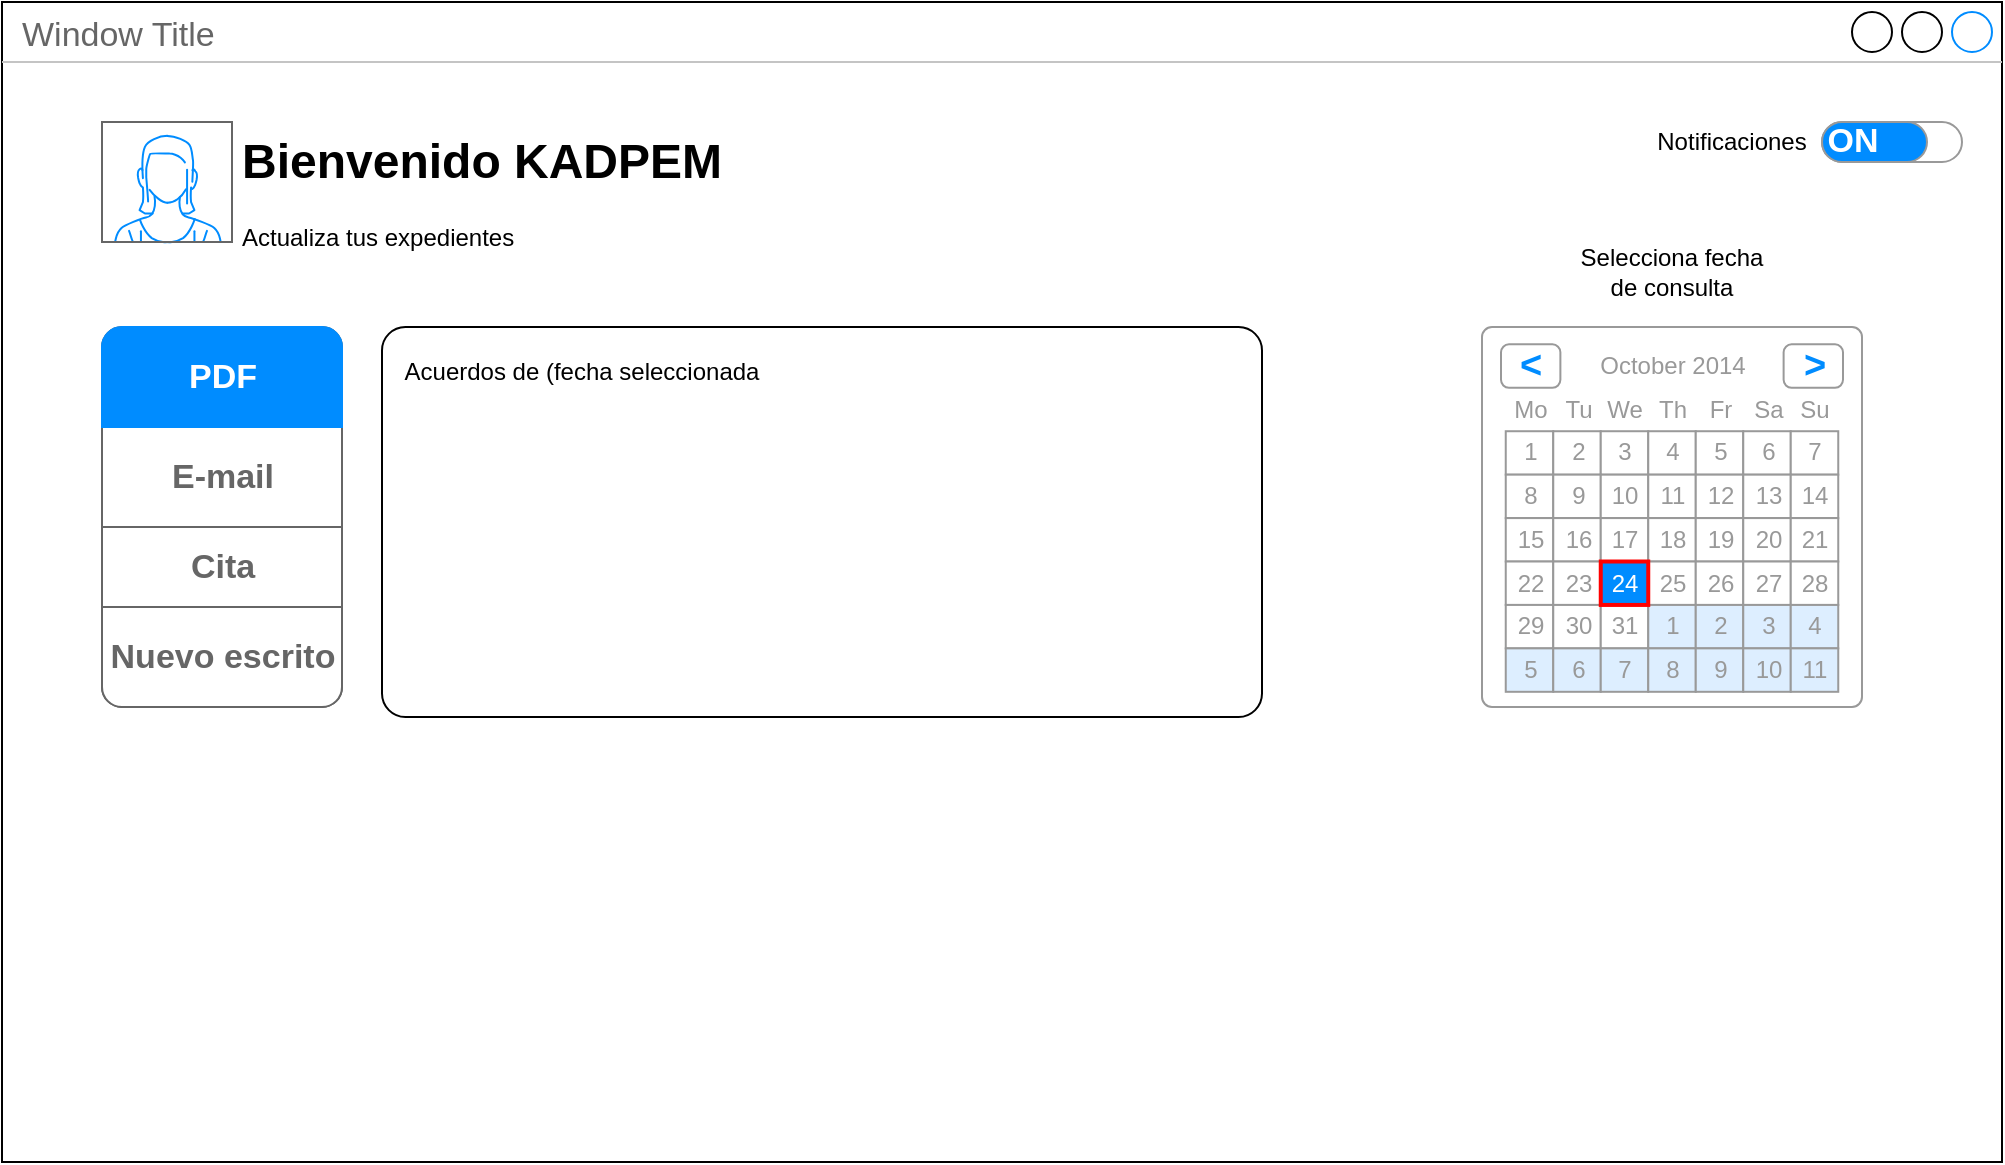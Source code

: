 <mxfile version="13.7.7" type="github">
  <diagram id="AH1QhE3v8_XXU9KrtG7f" name="Page-1">
    <mxGraphModel dx="1447" dy="767" grid="1" gridSize="10" guides="1" tooltips="1" connect="1" arrows="1" fold="1" page="1" pageScale="1" pageWidth="1100" pageHeight="850" math="0" shadow="0">
      <root>
        <mxCell id="0" />
        <mxCell id="1" parent="0" />
        <mxCell id="RCawvDbSz0zlSpeI8dVK-5" value="Window Title" style="strokeWidth=1;shadow=0;dashed=0;align=center;html=1;shape=mxgraph.mockup.containers.window;align=left;verticalAlign=top;spacingLeft=8;strokeColor2=#008cff;strokeColor3=#c4c4c4;fontColor=#666666;mainText=;fontSize=17;labelBackgroundColor=none;rounded=0;" vertex="1" parent="1">
          <mxGeometry x="50" y="135" width="1000" height="580" as="geometry" />
        </mxCell>
        <mxCell id="fB3EkXw4Hmk956ne-_KZ-4" value="ON" style="strokeWidth=1;shadow=0;dashed=0;align=center;html=1;shape=mxgraph.mockup.buttons.onOffButton;gradientColor=none;strokeColor=#999999;buttonState=on;fillColor2=#008cff;fontColor=#ffffff;fontSize=17;mainText=;spacingRight=40;fontStyle=1;" parent="1" vertex="1">
          <mxGeometry x="960" y="195" width="70" height="20" as="geometry" />
        </mxCell>
        <mxCell id="fB3EkXw4Hmk956ne-_KZ-5" value="Notificaciones" style="text;html=1;strokeColor=none;fillColor=none;align=center;verticalAlign=middle;whiteSpace=wrap;rounded=0;" parent="1" vertex="1">
          <mxGeometry x="870" y="195" width="90" height="20" as="geometry" />
        </mxCell>
        <mxCell id="fB3EkXw4Hmk956ne-_KZ-6" value="&lt;p style=&quot;line-height: 70%&quot;&gt;&lt;/p&gt;&lt;h1&gt;Bienvenido KADPEM&amp;nbsp;&lt;/h1&gt;&lt;p&gt;Actualiza tus expedientes&lt;/p&gt;&lt;p&gt;&lt;/p&gt;" style="text;html=1;strokeColor=none;fillColor=none;spacing=5;spacingTop=-20;whiteSpace=wrap;overflow=hidden;rounded=0;" parent="1" vertex="1">
          <mxGeometry x="165" y="195" width="280" height="70" as="geometry" />
        </mxCell>
        <mxCell id="fB3EkXw4Hmk956ne-_KZ-7" value="" style="strokeWidth=1;shadow=0;dashed=0;align=center;html=1;shape=mxgraph.mockup.forms.rrect;rSize=5;strokeColor=#999999;fillColor=#ffffff;" parent="1" vertex="1">
          <mxGeometry x="790" y="297.5" width="190" height="190" as="geometry" />
        </mxCell>
        <mxCell id="fB3EkXw4Hmk956ne-_KZ-8" value="October 2014" style="strokeWidth=1;shadow=0;dashed=0;align=center;html=1;shape=mxgraph.mockup.forms.anchor;fontColor=#999999;" parent="fB3EkXw4Hmk956ne-_KZ-7" vertex="1">
          <mxGeometry x="35.625" y="8.686" width="118.75" height="21.714" as="geometry" />
        </mxCell>
        <mxCell id="fB3EkXw4Hmk956ne-_KZ-9" value="&lt;" style="strokeWidth=1;shadow=0;dashed=0;align=center;html=1;shape=mxgraph.mockup.forms.rrect;rSize=4;strokeColor=#999999;fontColor=#008cff;fontSize=19;fontStyle=1;" parent="fB3EkXw4Hmk956ne-_KZ-7" vertex="1">
          <mxGeometry x="9.5" y="8.686" width="29.688" height="21.714" as="geometry" />
        </mxCell>
        <mxCell id="fB3EkXw4Hmk956ne-_KZ-10" value="&gt;" style="strokeWidth=1;shadow=0;dashed=0;align=center;html=1;shape=mxgraph.mockup.forms.rrect;rSize=4;strokeColor=#999999;fontColor=#008cff;fontSize=19;fontStyle=1;" parent="fB3EkXw4Hmk956ne-_KZ-7" vertex="1">
          <mxGeometry x="150.812" y="8.686" width="29.688" height="21.714" as="geometry" />
        </mxCell>
        <mxCell id="fB3EkXw4Hmk956ne-_KZ-11" value="Mo" style="strokeWidth=1;shadow=0;dashed=0;align=center;html=1;shape=mxgraph.mockup.forms.anchor;fontColor=#999999;" parent="fB3EkXw4Hmk956ne-_KZ-7" vertex="1">
          <mxGeometry x="11.875" y="30.4" width="23.75" height="21.714" as="geometry" />
        </mxCell>
        <mxCell id="fB3EkXw4Hmk956ne-_KZ-12" value="Tu" style="strokeWidth=1;shadow=0;dashed=0;align=center;html=1;shape=mxgraph.mockup.forms.anchor;fontColor=#999999;" parent="fB3EkXw4Hmk956ne-_KZ-7" vertex="1">
          <mxGeometry x="35.625" y="30.4" width="23.75" height="21.714" as="geometry" />
        </mxCell>
        <mxCell id="fB3EkXw4Hmk956ne-_KZ-13" value="We" style="strokeWidth=1;shadow=0;dashed=0;align=center;html=1;shape=mxgraph.mockup.forms.anchor;fontColor=#999999;" parent="fB3EkXw4Hmk956ne-_KZ-7" vertex="1">
          <mxGeometry x="59.375" y="30.4" width="23.75" height="21.714" as="geometry" />
        </mxCell>
        <mxCell id="fB3EkXw4Hmk956ne-_KZ-14" value="Th" style="strokeWidth=1;shadow=0;dashed=0;align=center;html=1;shape=mxgraph.mockup.forms.anchor;fontColor=#999999;" parent="fB3EkXw4Hmk956ne-_KZ-7" vertex="1">
          <mxGeometry x="83.125" y="30.4" width="23.75" height="21.714" as="geometry" />
        </mxCell>
        <mxCell id="fB3EkXw4Hmk956ne-_KZ-15" value="Fr" style="strokeWidth=1;shadow=0;dashed=0;align=center;html=1;shape=mxgraph.mockup.forms.anchor;fontColor=#999999;" parent="fB3EkXw4Hmk956ne-_KZ-7" vertex="1">
          <mxGeometry x="106.875" y="30.4" width="23.75" height="21.714" as="geometry" />
        </mxCell>
        <mxCell id="fB3EkXw4Hmk956ne-_KZ-16" value="Sa" style="strokeWidth=1;shadow=0;dashed=0;align=center;html=1;shape=mxgraph.mockup.forms.anchor;fontColor=#999999;" parent="fB3EkXw4Hmk956ne-_KZ-7" vertex="1">
          <mxGeometry x="130.625" y="30.4" width="23.75" height="21.714" as="geometry" />
        </mxCell>
        <mxCell id="fB3EkXw4Hmk956ne-_KZ-17" value="Su" style="strokeWidth=1;shadow=0;dashed=0;align=center;html=1;shape=mxgraph.mockup.forms.anchor;fontColor=#999999;" parent="fB3EkXw4Hmk956ne-_KZ-7" vertex="1">
          <mxGeometry x="154.375" y="30.4" width="23.75" height="21.714" as="geometry" />
        </mxCell>
        <mxCell id="fB3EkXw4Hmk956ne-_KZ-18" value="1" style="strokeWidth=1;shadow=0;dashed=0;align=center;html=1;shape=mxgraph.mockup.forms.rrect;rSize=0;strokeColor=#999999;fontColor=#999999;" parent="fB3EkXw4Hmk956ne-_KZ-7" vertex="1">
          <mxGeometry x="11.875" y="52.114" width="23.75" height="21.714" as="geometry" />
        </mxCell>
        <mxCell id="fB3EkXw4Hmk956ne-_KZ-19" value="2" style="strokeWidth=1;shadow=0;dashed=0;align=center;html=1;shape=mxgraph.mockup.forms.rrect;rSize=0;strokeColor=#999999;fontColor=#999999;" parent="fB3EkXw4Hmk956ne-_KZ-7" vertex="1">
          <mxGeometry x="35.625" y="52.114" width="23.75" height="21.714" as="geometry" />
        </mxCell>
        <mxCell id="fB3EkXw4Hmk956ne-_KZ-20" value="3" style="strokeWidth=1;shadow=0;dashed=0;align=center;html=1;shape=mxgraph.mockup.forms.rrect;rSize=0;strokeColor=#999999;fontColor=#999999;" parent="fB3EkXw4Hmk956ne-_KZ-7" vertex="1">
          <mxGeometry x="59.375" y="52.114" width="23.75" height="21.714" as="geometry" />
        </mxCell>
        <mxCell id="fB3EkXw4Hmk956ne-_KZ-21" value="4" style="strokeWidth=1;shadow=0;dashed=0;align=center;html=1;shape=mxgraph.mockup.forms.rrect;rSize=0;strokeColor=#999999;fontColor=#999999;" parent="fB3EkXw4Hmk956ne-_KZ-7" vertex="1">
          <mxGeometry x="83.125" y="52.114" width="23.75" height="21.714" as="geometry" />
        </mxCell>
        <mxCell id="fB3EkXw4Hmk956ne-_KZ-22" value="5" style="strokeWidth=1;shadow=0;dashed=0;align=center;html=1;shape=mxgraph.mockup.forms.rrect;rSize=0;strokeColor=#999999;fontColor=#999999;" parent="fB3EkXw4Hmk956ne-_KZ-7" vertex="1">
          <mxGeometry x="106.875" y="52.114" width="23.75" height="21.714" as="geometry" />
        </mxCell>
        <mxCell id="fB3EkXw4Hmk956ne-_KZ-23" value="6" style="strokeWidth=1;shadow=0;dashed=0;align=center;html=1;shape=mxgraph.mockup.forms.rrect;rSize=0;strokeColor=#999999;fontColor=#999999;" parent="fB3EkXw4Hmk956ne-_KZ-7" vertex="1">
          <mxGeometry x="130.625" y="52.114" width="23.75" height="21.714" as="geometry" />
        </mxCell>
        <mxCell id="fB3EkXw4Hmk956ne-_KZ-24" value="7" style="strokeWidth=1;shadow=0;dashed=0;align=center;html=1;shape=mxgraph.mockup.forms.rrect;rSize=0;strokeColor=#999999;fontColor=#999999;" parent="fB3EkXw4Hmk956ne-_KZ-7" vertex="1">
          <mxGeometry x="154.375" y="52.114" width="23.75" height="21.714" as="geometry" />
        </mxCell>
        <mxCell id="fB3EkXw4Hmk956ne-_KZ-25" value="8" style="strokeWidth=1;shadow=0;dashed=0;align=center;html=1;shape=mxgraph.mockup.forms.rrect;rSize=0;strokeColor=#999999;fontColor=#999999;" parent="fB3EkXw4Hmk956ne-_KZ-7" vertex="1">
          <mxGeometry x="11.875" y="73.829" width="23.75" height="21.714" as="geometry" />
        </mxCell>
        <mxCell id="fB3EkXw4Hmk956ne-_KZ-26" value="9" style="strokeWidth=1;shadow=0;dashed=0;align=center;html=1;shape=mxgraph.mockup.forms.rrect;rSize=0;strokeColor=#999999;fontColor=#999999;" parent="fB3EkXw4Hmk956ne-_KZ-7" vertex="1">
          <mxGeometry x="35.625" y="73.829" width="23.75" height="21.714" as="geometry" />
        </mxCell>
        <mxCell id="fB3EkXw4Hmk956ne-_KZ-27" value="10" style="strokeWidth=1;shadow=0;dashed=0;align=center;html=1;shape=mxgraph.mockup.forms.rrect;rSize=0;strokeColor=#999999;fontColor=#999999;" parent="fB3EkXw4Hmk956ne-_KZ-7" vertex="1">
          <mxGeometry x="59.375" y="73.829" width="23.75" height="21.714" as="geometry" />
        </mxCell>
        <mxCell id="fB3EkXw4Hmk956ne-_KZ-28" value="11" style="strokeWidth=1;shadow=0;dashed=0;align=center;html=1;shape=mxgraph.mockup.forms.rrect;rSize=0;strokeColor=#999999;fontColor=#999999;" parent="fB3EkXw4Hmk956ne-_KZ-7" vertex="1">
          <mxGeometry x="83.125" y="73.829" width="23.75" height="21.714" as="geometry" />
        </mxCell>
        <mxCell id="fB3EkXw4Hmk956ne-_KZ-29" value="12" style="strokeWidth=1;shadow=0;dashed=0;align=center;html=1;shape=mxgraph.mockup.forms.rrect;rSize=0;strokeColor=#999999;fontColor=#999999;" parent="fB3EkXw4Hmk956ne-_KZ-7" vertex="1">
          <mxGeometry x="106.875" y="73.829" width="23.75" height="21.714" as="geometry" />
        </mxCell>
        <mxCell id="fB3EkXw4Hmk956ne-_KZ-30" value="13" style="strokeWidth=1;shadow=0;dashed=0;align=center;html=1;shape=mxgraph.mockup.forms.rrect;rSize=0;strokeColor=#999999;fontColor=#999999;" parent="fB3EkXw4Hmk956ne-_KZ-7" vertex="1">
          <mxGeometry x="130.625" y="73.829" width="23.75" height="21.714" as="geometry" />
        </mxCell>
        <mxCell id="fB3EkXw4Hmk956ne-_KZ-31" value="14" style="strokeWidth=1;shadow=0;dashed=0;align=center;html=1;shape=mxgraph.mockup.forms.rrect;rSize=0;strokeColor=#999999;fontColor=#999999;" parent="fB3EkXw4Hmk956ne-_KZ-7" vertex="1">
          <mxGeometry x="154.375" y="73.829" width="23.75" height="21.714" as="geometry" />
        </mxCell>
        <mxCell id="fB3EkXw4Hmk956ne-_KZ-32" value="15" style="strokeWidth=1;shadow=0;dashed=0;align=center;html=1;shape=mxgraph.mockup.forms.rrect;rSize=0;strokeColor=#999999;fontColor=#999999;" parent="fB3EkXw4Hmk956ne-_KZ-7" vertex="1">
          <mxGeometry x="11.875" y="95.543" width="23.75" height="21.714" as="geometry" />
        </mxCell>
        <mxCell id="fB3EkXw4Hmk956ne-_KZ-33" value="16" style="strokeWidth=1;shadow=0;dashed=0;align=center;html=1;shape=mxgraph.mockup.forms.rrect;rSize=0;strokeColor=#999999;fontColor=#999999;" parent="fB3EkXw4Hmk956ne-_KZ-7" vertex="1">
          <mxGeometry x="35.625" y="95.543" width="23.75" height="21.714" as="geometry" />
        </mxCell>
        <mxCell id="fB3EkXw4Hmk956ne-_KZ-34" value="17" style="strokeWidth=1;shadow=0;dashed=0;align=center;html=1;shape=mxgraph.mockup.forms.rrect;rSize=0;strokeColor=#999999;fontColor=#999999;" parent="fB3EkXw4Hmk956ne-_KZ-7" vertex="1">
          <mxGeometry x="59.375" y="95.543" width="23.75" height="21.714" as="geometry" />
        </mxCell>
        <mxCell id="fB3EkXw4Hmk956ne-_KZ-35" value="18" style="strokeWidth=1;shadow=0;dashed=0;align=center;html=1;shape=mxgraph.mockup.forms.rrect;rSize=0;strokeColor=#999999;fontColor=#999999;" parent="fB3EkXw4Hmk956ne-_KZ-7" vertex="1">
          <mxGeometry x="83.125" y="95.543" width="23.75" height="21.714" as="geometry" />
        </mxCell>
        <mxCell id="fB3EkXw4Hmk956ne-_KZ-36" value="19" style="strokeWidth=1;shadow=0;dashed=0;align=center;html=1;shape=mxgraph.mockup.forms.rrect;rSize=0;strokeColor=#999999;fontColor=#999999;" parent="fB3EkXw4Hmk956ne-_KZ-7" vertex="1">
          <mxGeometry x="106.875" y="95.543" width="23.75" height="21.714" as="geometry" />
        </mxCell>
        <mxCell id="fB3EkXw4Hmk956ne-_KZ-37" value="20" style="strokeWidth=1;shadow=0;dashed=0;align=center;html=1;shape=mxgraph.mockup.forms.rrect;rSize=0;strokeColor=#999999;fontColor=#999999;" parent="fB3EkXw4Hmk956ne-_KZ-7" vertex="1">
          <mxGeometry x="130.625" y="95.543" width="23.75" height="21.714" as="geometry" />
        </mxCell>
        <mxCell id="fB3EkXw4Hmk956ne-_KZ-38" value="21" style="strokeWidth=1;shadow=0;dashed=0;align=center;html=1;shape=mxgraph.mockup.forms.rrect;rSize=0;strokeColor=#999999;fontColor=#999999;" parent="fB3EkXw4Hmk956ne-_KZ-7" vertex="1">
          <mxGeometry x="154.375" y="95.543" width="23.75" height="21.714" as="geometry" />
        </mxCell>
        <mxCell id="fB3EkXw4Hmk956ne-_KZ-39" value="22" style="strokeWidth=1;shadow=0;dashed=0;align=center;html=1;shape=mxgraph.mockup.forms.rrect;rSize=0;strokeColor=#999999;fontColor=#999999;" parent="fB3EkXw4Hmk956ne-_KZ-7" vertex="1">
          <mxGeometry x="11.875" y="117.257" width="23.75" height="21.714" as="geometry" />
        </mxCell>
        <mxCell id="fB3EkXw4Hmk956ne-_KZ-40" value="23" style="strokeWidth=1;shadow=0;dashed=0;align=center;html=1;shape=mxgraph.mockup.forms.rrect;rSize=0;strokeColor=#999999;fontColor=#999999;" parent="fB3EkXw4Hmk956ne-_KZ-7" vertex="1">
          <mxGeometry x="35.625" y="117.257" width="23.75" height="21.714" as="geometry" />
        </mxCell>
        <mxCell id="fB3EkXw4Hmk956ne-_KZ-41" value="25" style="strokeWidth=1;shadow=0;dashed=0;align=center;html=1;shape=mxgraph.mockup.forms.rrect;rSize=0;strokeColor=#999999;fontColor=#999999;" parent="fB3EkXw4Hmk956ne-_KZ-7" vertex="1">
          <mxGeometry x="83.125" y="117.257" width="23.75" height="21.714" as="geometry" />
        </mxCell>
        <mxCell id="fB3EkXw4Hmk956ne-_KZ-42" value="26" style="strokeWidth=1;shadow=0;dashed=0;align=center;html=1;shape=mxgraph.mockup.forms.rrect;rSize=0;strokeColor=#999999;fontColor=#999999;" parent="fB3EkXw4Hmk956ne-_KZ-7" vertex="1">
          <mxGeometry x="106.875" y="117.257" width="23.75" height="21.714" as="geometry" />
        </mxCell>
        <mxCell id="fB3EkXw4Hmk956ne-_KZ-43" value="27" style="strokeWidth=1;shadow=0;dashed=0;align=center;html=1;shape=mxgraph.mockup.forms.rrect;rSize=0;strokeColor=#999999;fontColor=#999999;" parent="fB3EkXw4Hmk956ne-_KZ-7" vertex="1">
          <mxGeometry x="130.625" y="117.257" width="23.75" height="21.714" as="geometry" />
        </mxCell>
        <mxCell id="fB3EkXw4Hmk956ne-_KZ-44" value="28" style="strokeWidth=1;shadow=0;dashed=0;align=center;html=1;shape=mxgraph.mockup.forms.rrect;rSize=0;strokeColor=#999999;fontColor=#999999;" parent="fB3EkXw4Hmk956ne-_KZ-7" vertex="1">
          <mxGeometry x="154.375" y="117.257" width="23.75" height="21.714" as="geometry" />
        </mxCell>
        <mxCell id="fB3EkXw4Hmk956ne-_KZ-45" value="29" style="strokeWidth=1;shadow=0;dashed=0;align=center;html=1;shape=mxgraph.mockup.forms.rrect;rSize=0;strokeColor=#999999;fontColor=#999999;" parent="fB3EkXw4Hmk956ne-_KZ-7" vertex="1">
          <mxGeometry x="11.875" y="138.971" width="23.75" height="21.714" as="geometry" />
        </mxCell>
        <mxCell id="fB3EkXw4Hmk956ne-_KZ-46" value="30" style="strokeWidth=1;shadow=0;dashed=0;align=center;html=1;shape=mxgraph.mockup.forms.rrect;rSize=0;strokeColor=#999999;fontColor=#999999;" parent="fB3EkXw4Hmk956ne-_KZ-7" vertex="1">
          <mxGeometry x="35.625" y="138.971" width="23.75" height="21.714" as="geometry" />
        </mxCell>
        <mxCell id="fB3EkXw4Hmk956ne-_KZ-47" value="31" style="strokeWidth=1;shadow=0;dashed=0;align=center;html=1;shape=mxgraph.mockup.forms.rrect;rSize=0;strokeColor=#999999;fontColor=#999999;" parent="fB3EkXw4Hmk956ne-_KZ-7" vertex="1">
          <mxGeometry x="59.375" y="138.971" width="23.75" height="21.714" as="geometry" />
        </mxCell>
        <mxCell id="fB3EkXw4Hmk956ne-_KZ-48" value="1" style="strokeWidth=1;shadow=0;dashed=0;align=center;html=1;shape=mxgraph.mockup.forms.rrect;rSize=0;strokeColor=#999999;fontColor=#999999;fillColor=#ddeeff;" parent="fB3EkXw4Hmk956ne-_KZ-7" vertex="1">
          <mxGeometry x="83.125" y="138.971" width="23.75" height="21.714" as="geometry" />
        </mxCell>
        <mxCell id="fB3EkXw4Hmk956ne-_KZ-49" value="2" style="strokeWidth=1;shadow=0;dashed=0;align=center;html=1;shape=mxgraph.mockup.forms.rrect;rSize=0;strokeColor=#999999;fontColor=#999999;fillColor=#ddeeff;" parent="fB3EkXw4Hmk956ne-_KZ-7" vertex="1">
          <mxGeometry x="106.875" y="138.971" width="23.75" height="21.714" as="geometry" />
        </mxCell>
        <mxCell id="fB3EkXw4Hmk956ne-_KZ-50" value="3" style="strokeWidth=1;shadow=0;dashed=0;align=center;html=1;shape=mxgraph.mockup.forms.rrect;rSize=0;strokeColor=#999999;fontColor=#999999;fillColor=#ddeeff;" parent="fB3EkXw4Hmk956ne-_KZ-7" vertex="1">
          <mxGeometry x="130.625" y="138.971" width="23.75" height="21.714" as="geometry" />
        </mxCell>
        <mxCell id="fB3EkXw4Hmk956ne-_KZ-51" value="4" style="strokeWidth=1;shadow=0;dashed=0;align=center;html=1;shape=mxgraph.mockup.forms.rrect;rSize=0;strokeColor=#999999;fontColor=#999999;fillColor=#ddeeff;" parent="fB3EkXw4Hmk956ne-_KZ-7" vertex="1">
          <mxGeometry x="154.375" y="138.971" width="23.75" height="21.714" as="geometry" />
        </mxCell>
        <mxCell id="fB3EkXw4Hmk956ne-_KZ-52" value="5" style="strokeWidth=1;shadow=0;dashed=0;align=center;html=1;shape=mxgraph.mockup.forms.rrect;rSize=0;strokeColor=#999999;fontColor=#999999;fillColor=#ddeeff;" parent="fB3EkXw4Hmk956ne-_KZ-7" vertex="1">
          <mxGeometry x="11.875" y="160.686" width="23.75" height="21.714" as="geometry" />
        </mxCell>
        <mxCell id="fB3EkXw4Hmk956ne-_KZ-53" value="6" style="strokeWidth=1;shadow=0;dashed=0;align=center;html=1;shape=mxgraph.mockup.forms.rrect;rSize=0;strokeColor=#999999;fontColor=#999999;fillColor=#ddeeff;" parent="fB3EkXw4Hmk956ne-_KZ-7" vertex="1">
          <mxGeometry x="35.625" y="160.686" width="23.75" height="21.714" as="geometry" />
        </mxCell>
        <mxCell id="fB3EkXw4Hmk956ne-_KZ-54" value="7" style="strokeWidth=1;shadow=0;dashed=0;align=center;html=1;shape=mxgraph.mockup.forms.rrect;rSize=0;strokeColor=#999999;fontColor=#999999;fillColor=#ddeeff;" parent="fB3EkXw4Hmk956ne-_KZ-7" vertex="1">
          <mxGeometry x="59.375" y="160.686" width="23.75" height="21.714" as="geometry" />
        </mxCell>
        <mxCell id="fB3EkXw4Hmk956ne-_KZ-55" value="8" style="strokeWidth=1;shadow=0;dashed=0;align=center;html=1;shape=mxgraph.mockup.forms.rrect;rSize=0;strokeColor=#999999;fontColor=#999999;fillColor=#ddeeff;" parent="fB3EkXw4Hmk956ne-_KZ-7" vertex="1">
          <mxGeometry x="83.125" y="160.686" width="23.75" height="21.714" as="geometry" />
        </mxCell>
        <mxCell id="fB3EkXw4Hmk956ne-_KZ-56" value="9" style="strokeWidth=1;shadow=0;dashed=0;align=center;html=1;shape=mxgraph.mockup.forms.rrect;rSize=0;strokeColor=#999999;fontColor=#999999;fillColor=#ddeeff;" parent="fB3EkXw4Hmk956ne-_KZ-7" vertex="1">
          <mxGeometry x="106.875" y="160.686" width="23.75" height="21.714" as="geometry" />
        </mxCell>
        <mxCell id="fB3EkXw4Hmk956ne-_KZ-57" value="10" style="strokeWidth=1;shadow=0;dashed=0;align=center;html=1;shape=mxgraph.mockup.forms.rrect;rSize=0;strokeColor=#999999;fontColor=#999999;fillColor=#ddeeff;" parent="fB3EkXw4Hmk956ne-_KZ-7" vertex="1">
          <mxGeometry x="130.625" y="160.686" width="23.75" height="21.714" as="geometry" />
        </mxCell>
        <mxCell id="fB3EkXw4Hmk956ne-_KZ-58" value="11" style="strokeWidth=1;shadow=0;dashed=0;align=center;html=1;shape=mxgraph.mockup.forms.rrect;rSize=0;strokeColor=#999999;fontColor=#999999;fillColor=#ddeeff;" parent="fB3EkXw4Hmk956ne-_KZ-7" vertex="1">
          <mxGeometry x="154.375" y="160.686" width="23.75" height="21.714" as="geometry" />
        </mxCell>
        <mxCell id="fB3EkXw4Hmk956ne-_KZ-59" value="24" style="strokeWidth=1;shadow=0;dashed=0;align=center;html=1;shape=mxgraph.mockup.forms.rrect;rSize=0;strokeColor=#ff0000;fontColor=#ffffff;strokeWidth=2;fillColor=#008cff;" parent="fB3EkXw4Hmk956ne-_KZ-7" vertex="1">
          <mxGeometry x="59.375" y="117.257" width="23.75" height="21.714" as="geometry" />
        </mxCell>
        <mxCell id="fB3EkXw4Hmk956ne-_KZ-60" value="Selecciona fecha de consulta" style="text;html=1;align=center;verticalAlign=middle;whiteSpace=wrap;rounded=0;labelBackgroundColor=none;" parent="1" vertex="1">
          <mxGeometry x="835" y="255" width="100" height="30" as="geometry" />
        </mxCell>
        <mxCell id="RCawvDbSz0zlSpeI8dVK-2" value="" style="rounded=1;whiteSpace=wrap;html=1;labelBackgroundColor=none;portConstraintRotation=0;noLabel=0;arcSize=6;" vertex="1" parent="1">
          <mxGeometry x="240" y="297.5" width="440" height="195" as="geometry" />
        </mxCell>
        <mxCell id="RCawvDbSz0zlSpeI8dVK-3" value="Acuerdos de (fecha seleccionada" style="text;html=1;strokeColor=none;fillColor=none;align=center;verticalAlign=middle;whiteSpace=wrap;rounded=0;labelBackgroundColor=none;" vertex="1" parent="1">
          <mxGeometry x="250" y="310" width="180" height="20" as="geometry" />
        </mxCell>
        <mxCell id="RCawvDbSz0zlSpeI8dVK-4" value="" style="verticalLabelPosition=bottom;shadow=0;dashed=0;align=center;html=1;verticalAlign=top;strokeWidth=1;shape=mxgraph.mockup.containers.userFemale;strokeColor=#666666;strokeColor2=#008cff;rounded=0;labelBackgroundColor=none;" vertex="1" parent="1">
          <mxGeometry x="100" y="195" width="65" height="60" as="geometry" />
        </mxCell>
        <mxCell id="RCawvDbSz0zlSpeI8dVK-11" value="" style="strokeWidth=1;shadow=0;dashed=0;align=center;html=1;shape=mxgraph.mockup.rrect;rSize=10;strokeColor=#666666;rounded=0;labelBackgroundColor=none;portConstraintRotation=0;" vertex="1" parent="1">
          <mxGeometry x="100" y="297.5" width="120" height="190" as="geometry" />
        </mxCell>
        <mxCell id="RCawvDbSz0zlSpeI8dVK-12" value="E-mail" style="strokeColor=inherit;fillColor=inherit;gradientColor=inherit;strokeWidth=1;shadow=0;dashed=0;align=center;html=1;shape=mxgraph.mockup.rrect;rSize=0;fontSize=17;fontColor=#666666;fontStyle=1;resizeWidth=1;" vertex="1" parent="RCawvDbSz0zlSpeI8dVK-11">
          <mxGeometry width="120" height="50" relative="1" as="geometry">
            <mxPoint y="50" as="offset" />
          </mxGeometry>
        </mxCell>
        <mxCell id="RCawvDbSz0zlSpeI8dVK-13" value="Cita" style="strokeColor=inherit;fillColor=inherit;gradientColor=inherit;strokeWidth=1;shadow=0;dashed=0;align=center;html=1;shape=mxgraph.mockup.rrect;rSize=0;fontSize=17;fontColor=#666666;fontStyle=1;resizeWidth=1;" vertex="1" parent="RCawvDbSz0zlSpeI8dVK-11">
          <mxGeometry width="120" height="40" relative="1" as="geometry">
            <mxPoint y="100" as="offset" />
          </mxGeometry>
        </mxCell>
        <mxCell id="RCawvDbSz0zlSpeI8dVK-14" value="Nuevo escrito" style="strokeColor=inherit;fillColor=inherit;gradientColor=inherit;strokeWidth=1;shadow=0;dashed=0;align=center;html=1;shape=mxgraph.mockup.bottomButton;rSize=10;fontSize=17;fontColor=#666666;fontStyle=1;resizeWidth=1;" vertex="1" parent="RCawvDbSz0zlSpeI8dVK-11">
          <mxGeometry y="1" width="120" height="50" relative="1" as="geometry">
            <mxPoint y="-50" as="offset" />
          </mxGeometry>
        </mxCell>
        <mxCell id="RCawvDbSz0zlSpeI8dVK-15" value="PDF" style="strokeWidth=1;shadow=0;dashed=0;align=center;html=1;shape=mxgraph.mockup.topButton;rSize=10;fontSize=17;fontColor=#ffffff;fontStyle=1;fillColor=#008cff;strokeColor=#008cff;resizeWidth=1;" vertex="1" parent="RCawvDbSz0zlSpeI8dVK-11">
          <mxGeometry width="120" height="50" relative="1" as="geometry" />
        </mxCell>
      </root>
    </mxGraphModel>
  </diagram>
</mxfile>
